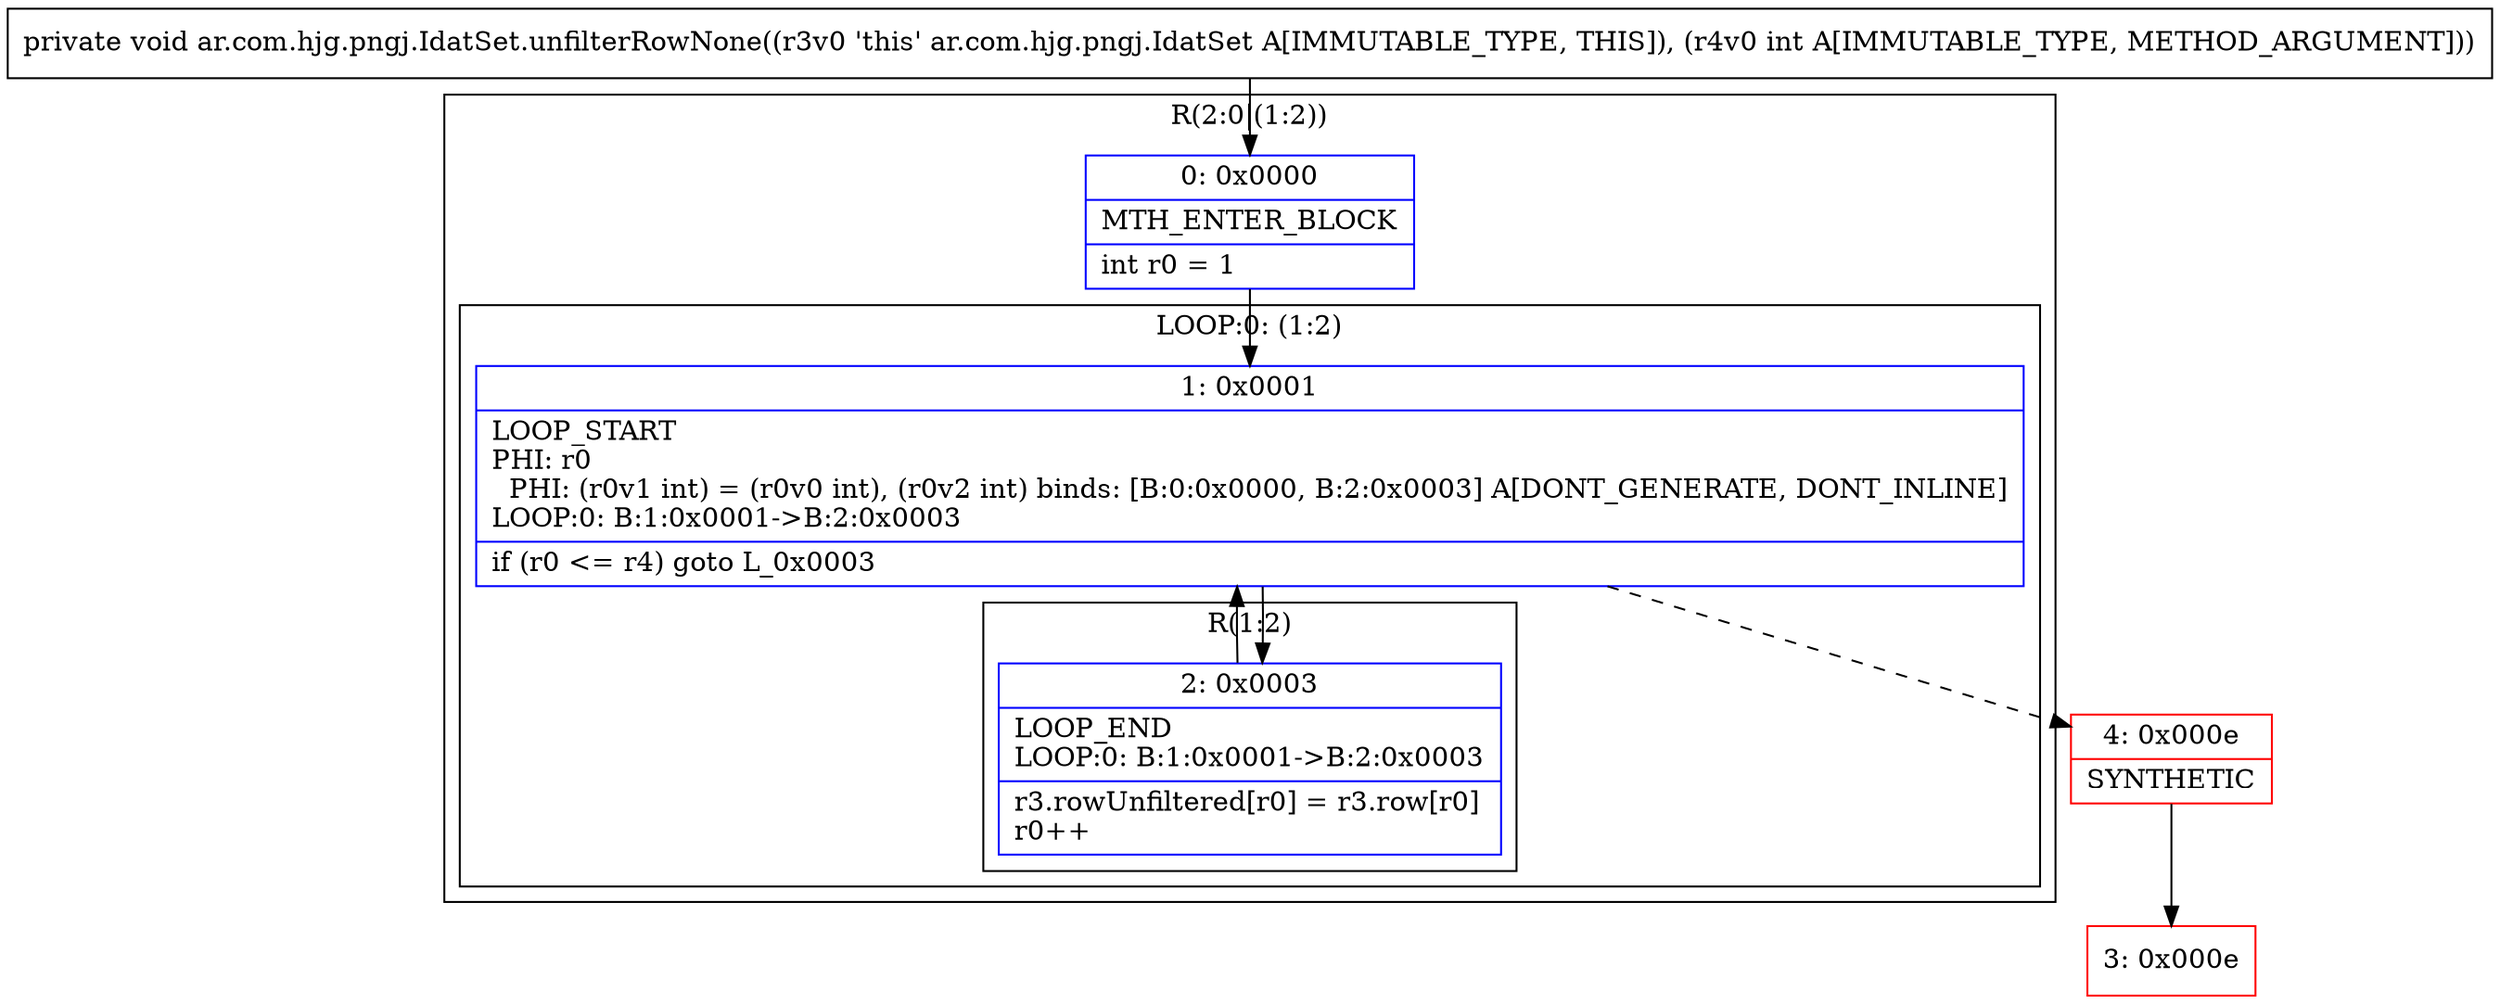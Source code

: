 digraph "CFG forar.com.hjg.pngj.IdatSet.unfilterRowNone(I)V" {
subgraph cluster_Region_907604342 {
label = "R(2:0|(1:2))";
node [shape=record,color=blue];
Node_0 [shape=record,label="{0\:\ 0x0000|MTH_ENTER_BLOCK\l|int r0 = 1\l}"];
subgraph cluster_LoopRegion_819110460 {
label = "LOOP:0: (1:2)";
node [shape=record,color=blue];
Node_1 [shape=record,label="{1\:\ 0x0001|LOOP_START\lPHI: r0 \l  PHI: (r0v1 int) = (r0v0 int), (r0v2 int) binds: [B:0:0x0000, B:2:0x0003] A[DONT_GENERATE, DONT_INLINE]\lLOOP:0: B:1:0x0001\-\>B:2:0x0003\l|if (r0 \<= r4) goto L_0x0003\l}"];
subgraph cluster_Region_1558131484 {
label = "R(1:2)";
node [shape=record,color=blue];
Node_2 [shape=record,label="{2\:\ 0x0003|LOOP_END\lLOOP:0: B:1:0x0001\-\>B:2:0x0003\l|r3.rowUnfiltered[r0] = r3.row[r0]\lr0++\l}"];
}
}
}
Node_3 [shape=record,color=red,label="{3\:\ 0x000e}"];
Node_4 [shape=record,color=red,label="{4\:\ 0x000e|SYNTHETIC\l}"];
MethodNode[shape=record,label="{private void ar.com.hjg.pngj.IdatSet.unfilterRowNone((r3v0 'this' ar.com.hjg.pngj.IdatSet A[IMMUTABLE_TYPE, THIS]), (r4v0 int A[IMMUTABLE_TYPE, METHOD_ARGUMENT])) }"];
MethodNode -> Node_0;
Node_0 -> Node_1;
Node_1 -> Node_2;
Node_1 -> Node_4[style=dashed];
Node_2 -> Node_1;
Node_4 -> Node_3;
}

